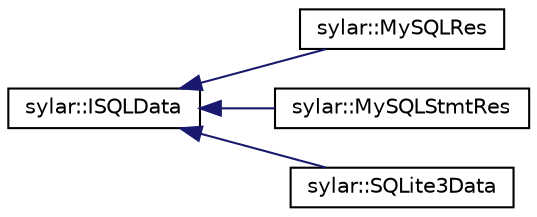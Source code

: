 digraph "类继承关系图"
{
 // LATEX_PDF_SIZE
  edge [fontname="Helvetica",fontsize="10",labelfontname="Helvetica",labelfontsize="10"];
  node [fontname="Helvetica",fontsize="10",shape=record];
  rankdir="LR";
  Node0 [label="sylar::ISQLData",height=0.2,width=0.4,color="black", fillcolor="white", style="filled",URL="$classsylar_1_1ISQLData.html",tooltip=" "];
  Node0 -> Node1 [dir="back",color="midnightblue",fontsize="10",style="solid",fontname="Helvetica"];
  Node1 [label="sylar::MySQLRes",height=0.2,width=0.4,color="black", fillcolor="white", style="filled",URL="$classsylar_1_1MySQLRes.html",tooltip=" "];
  Node0 -> Node2 [dir="back",color="midnightblue",fontsize="10",style="solid",fontname="Helvetica"];
  Node2 [label="sylar::MySQLStmtRes",height=0.2,width=0.4,color="black", fillcolor="white", style="filled",URL="$classsylar_1_1MySQLStmtRes.html",tooltip=" "];
  Node0 -> Node3 [dir="back",color="midnightblue",fontsize="10",style="solid",fontname="Helvetica"];
  Node3 [label="sylar::SQLite3Data",height=0.2,width=0.4,color="black", fillcolor="white", style="filled",URL="$classsylar_1_1SQLite3Data.html",tooltip=" "];
}

